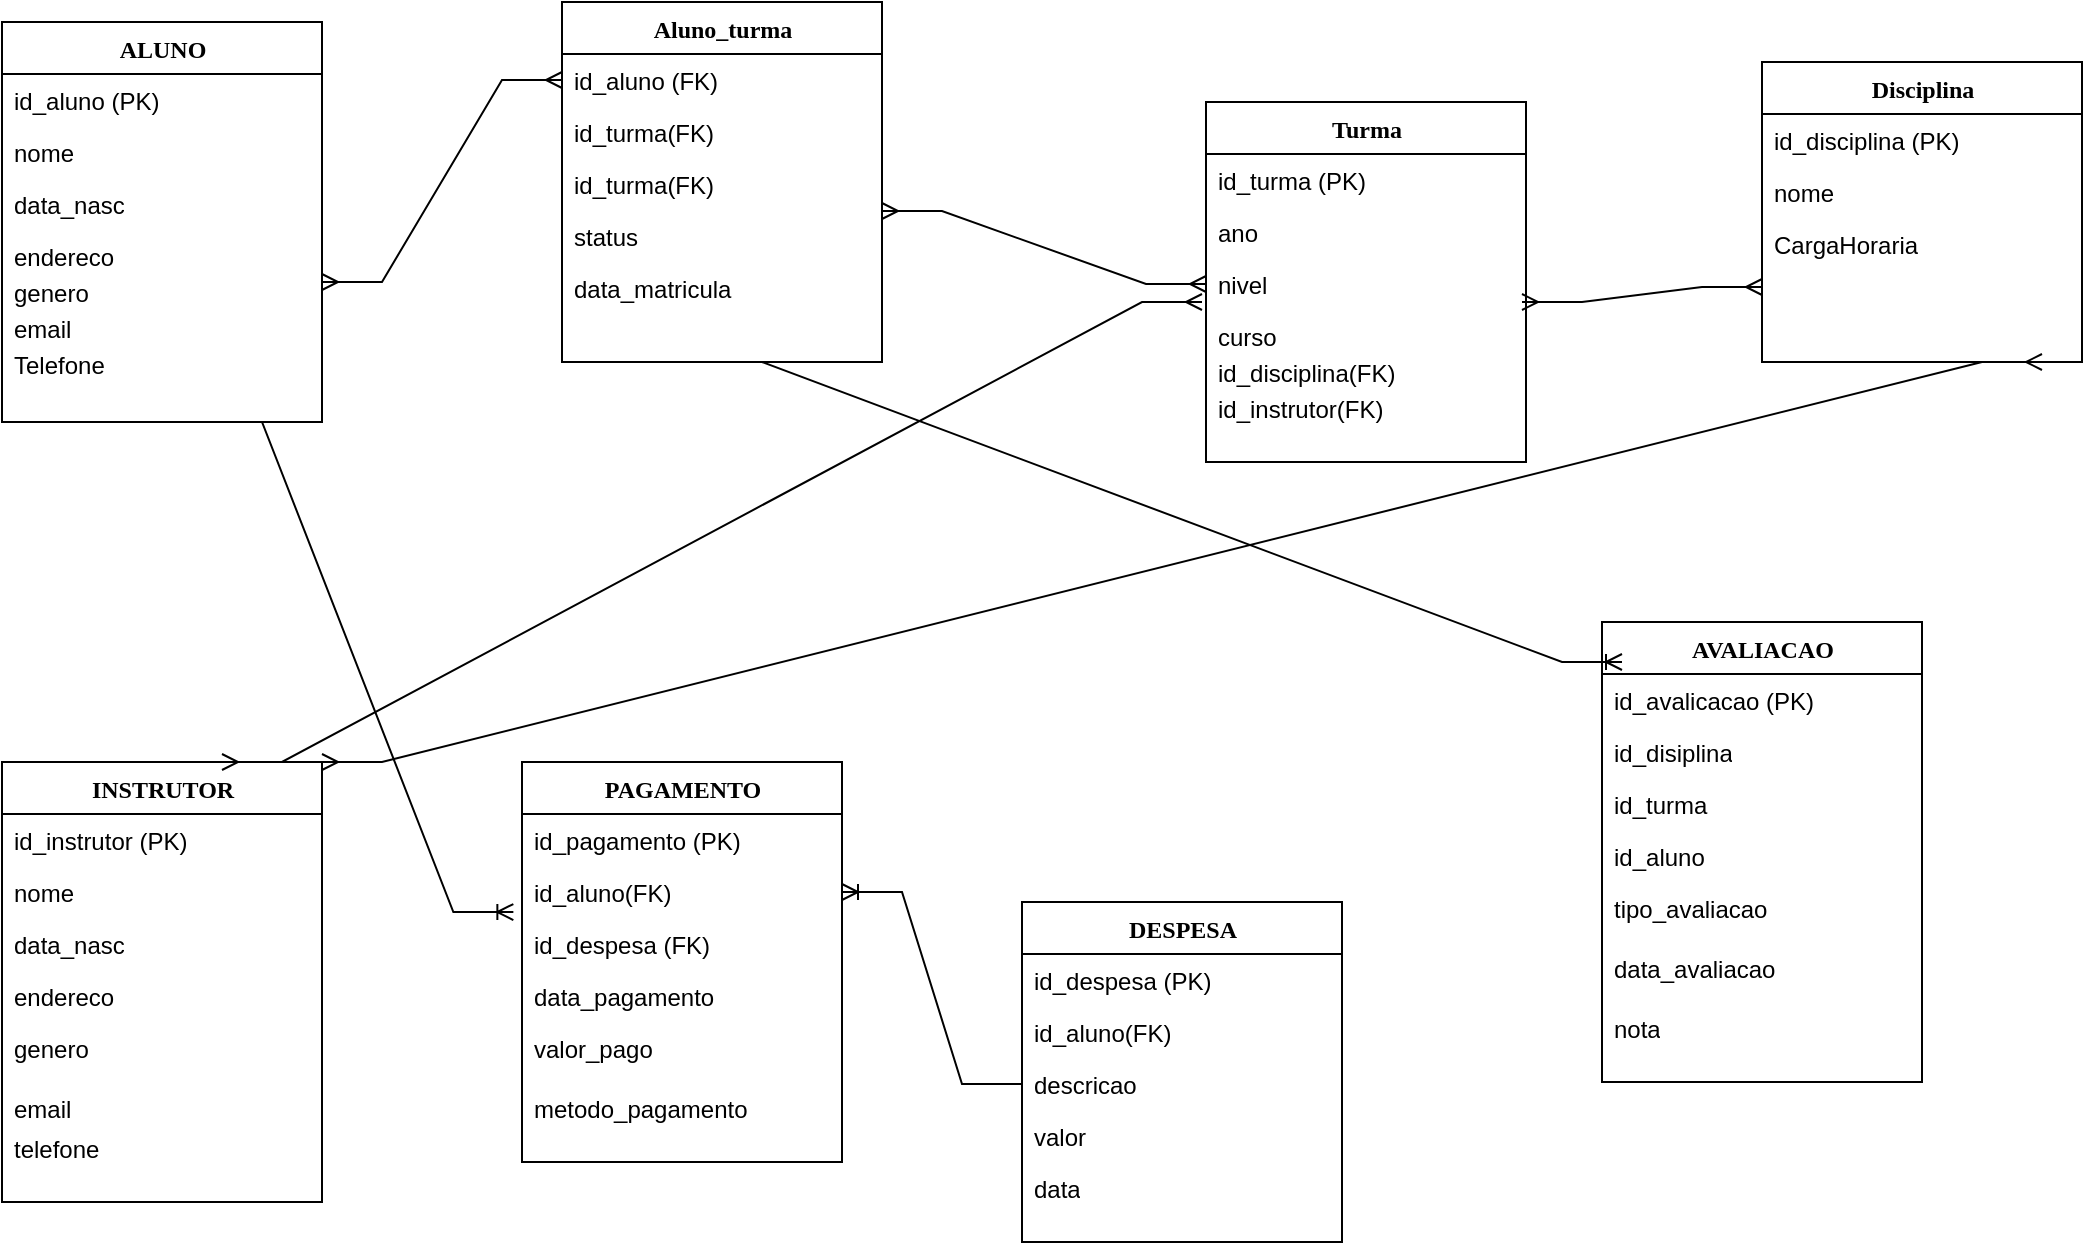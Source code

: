 <mxfile version="24.0.0" type="device">
  <diagram name="Page-1" id="6133507b-19e7-1e82-6fc7-422aa6c4b21f">
    <mxGraphModel dx="1153" dy="584" grid="1" gridSize="10" guides="1" tooltips="1" connect="1" arrows="1" fold="1" page="1" pageScale="1" pageWidth="1100" pageHeight="850" background="none" math="0" shadow="0">
      <root>
        <mxCell id="0" />
        <mxCell id="1" parent="0" />
        <mxCell id="78961159f06e98e8-17" value="ALUNO" style="swimlane;html=1;fontStyle=1;align=center;verticalAlign=top;childLayout=stackLayout;horizontal=1;startSize=26;horizontalStack=0;resizeParent=1;resizeLast=0;collapsible=1;marginBottom=0;swimlaneFillColor=#ffffff;rounded=0;shadow=0;comic=0;labelBackgroundColor=none;strokeWidth=1;fillColor=none;fontFamily=Verdana;fontSize=12" parent="1" vertex="1">
          <mxGeometry x="20" y="80" width="160" height="200" as="geometry" />
        </mxCell>
        <mxCell id="78961159f06e98e8-23" value="id_aluno (PK)" style="text;html=1;strokeColor=none;fillColor=none;align=left;verticalAlign=top;spacingLeft=4;spacingRight=4;whiteSpace=wrap;overflow=hidden;rotatable=0;points=[[0,0.5],[1,0.5]];portConstraint=eastwest;" parent="78961159f06e98e8-17" vertex="1">
          <mxGeometry y="26" width="160" height="26" as="geometry" />
        </mxCell>
        <mxCell id="78961159f06e98e8-24" value="nome" style="text;html=1;strokeColor=none;fillColor=none;align=left;verticalAlign=top;spacingLeft=4;spacingRight=4;whiteSpace=wrap;overflow=hidden;rotatable=0;points=[[0,0.5],[1,0.5]];portConstraint=eastwest;" parent="78961159f06e98e8-17" vertex="1">
          <mxGeometry y="52" width="160" height="26" as="geometry" />
        </mxCell>
        <mxCell id="V1msQjokPhdaHx1w4-Fk-2" value="data_nasc" style="text;html=1;strokeColor=none;fillColor=none;align=left;verticalAlign=top;spacingLeft=4;spacingRight=4;whiteSpace=wrap;overflow=hidden;rotatable=0;points=[[0,0.5],[1,0.5]];portConstraint=eastwest;" parent="78961159f06e98e8-17" vertex="1">
          <mxGeometry y="78" width="160" height="26" as="geometry" />
        </mxCell>
        <mxCell id="78961159f06e98e8-27" value="endereco" style="text;html=1;strokeColor=none;fillColor=none;align=left;verticalAlign=top;spacingLeft=4;spacingRight=4;whiteSpace=wrap;overflow=hidden;rotatable=0;points=[[0,0.5],[1,0.5]];portConstraint=eastwest;" parent="78961159f06e98e8-17" vertex="1">
          <mxGeometry y="104" width="160" height="18" as="geometry" />
        </mxCell>
        <mxCell id="TAvvutN5lUAvgrpDqa4a-1" value="genero" style="text;html=1;strokeColor=none;fillColor=none;align=left;verticalAlign=top;spacingLeft=4;spacingRight=4;whiteSpace=wrap;overflow=hidden;rotatable=0;points=[[0,0.5],[1,0.5]];portConstraint=eastwest;" parent="78961159f06e98e8-17" vertex="1">
          <mxGeometry y="122" width="160" height="18" as="geometry" />
        </mxCell>
        <mxCell id="TAvvutN5lUAvgrpDqa4a-2" value="email" style="text;html=1;strokeColor=none;fillColor=none;align=left;verticalAlign=top;spacingLeft=4;spacingRight=4;whiteSpace=wrap;overflow=hidden;rotatable=0;points=[[0,0.5],[1,0.5]];portConstraint=eastwest;" parent="78961159f06e98e8-17" vertex="1">
          <mxGeometry y="140" width="160" height="18" as="geometry" />
        </mxCell>
        <mxCell id="TAvvutN5lUAvgrpDqa4a-3" value="Telefone" style="text;html=1;strokeColor=none;fillColor=none;align=left;verticalAlign=top;spacingLeft=4;spacingRight=4;whiteSpace=wrap;overflow=hidden;rotatable=0;points=[[0,0.5],[1,0.5]];portConstraint=eastwest;" parent="78961159f06e98e8-17" vertex="1">
          <mxGeometry y="158" width="160" height="18" as="geometry" />
        </mxCell>
        <mxCell id="78961159f06e98e8-43" value="Aluno_turma" style="swimlane;html=1;fontStyle=1;align=center;verticalAlign=top;childLayout=stackLayout;horizontal=1;startSize=26;horizontalStack=0;resizeParent=1;resizeLast=0;collapsible=1;marginBottom=0;swimlaneFillColor=#ffffff;rounded=0;shadow=0;comic=0;labelBackgroundColor=none;strokeWidth=1;fillColor=none;fontFamily=Verdana;fontSize=12" parent="1" vertex="1">
          <mxGeometry x="300" y="70" width="160" height="180" as="geometry" />
        </mxCell>
        <mxCell id="78961159f06e98e8-44" value="id_aluno (FK)" style="text;html=1;strokeColor=none;fillColor=none;align=left;verticalAlign=top;spacingLeft=4;spacingRight=4;whiteSpace=wrap;overflow=hidden;rotatable=0;points=[[0,0.5],[1,0.5]];portConstraint=eastwest;" parent="78961159f06e98e8-43" vertex="1">
          <mxGeometry y="26" width="160" height="26" as="geometry" />
        </mxCell>
        <mxCell id="78961159f06e98e8-45" value="id_turma(FK)" style="text;html=1;strokeColor=none;fillColor=none;align=left;verticalAlign=top;spacingLeft=4;spacingRight=4;whiteSpace=wrap;overflow=hidden;rotatable=0;points=[[0,0.5],[1,0.5]];portConstraint=eastwest;" parent="78961159f06e98e8-43" vertex="1">
          <mxGeometry y="52" width="160" height="26" as="geometry" />
        </mxCell>
        <mxCell id="7b8OVjdKz0comoYao_ty-5" value="id_turma(FK)" style="text;html=1;strokeColor=none;fillColor=none;align=left;verticalAlign=top;spacingLeft=4;spacingRight=4;whiteSpace=wrap;overflow=hidden;rotatable=0;points=[[0,0.5],[1,0.5]];portConstraint=eastwest;" parent="78961159f06e98e8-43" vertex="1">
          <mxGeometry y="78" width="160" height="26" as="geometry" />
        </mxCell>
        <mxCell id="78961159f06e98e8-52" value="status" style="text;html=1;strokeColor=none;fillColor=none;align=left;verticalAlign=top;spacingLeft=4;spacingRight=4;whiteSpace=wrap;overflow=hidden;rotatable=0;points=[[0,0.5],[1,0.5]];portConstraint=eastwest;" parent="78961159f06e98e8-43" vertex="1">
          <mxGeometry y="104" width="160" height="26" as="geometry" />
        </mxCell>
        <mxCell id="7b8OVjdKz0comoYao_ty-6" value="data_matricula" style="text;html=1;strokeColor=none;fillColor=none;align=left;verticalAlign=top;spacingLeft=4;spacingRight=4;whiteSpace=wrap;overflow=hidden;rotatable=0;points=[[0,0.5],[1,0.5]];portConstraint=eastwest;" parent="78961159f06e98e8-43" vertex="1">
          <mxGeometry y="130" width="160" height="26" as="geometry" />
        </mxCell>
        <mxCell id="V1msQjokPhdaHx1w4-Fk-10" value="Turma" style="swimlane;html=1;fontStyle=1;align=center;verticalAlign=top;childLayout=stackLayout;horizontal=1;startSize=26;horizontalStack=0;resizeParent=1;resizeLast=0;collapsible=1;marginBottom=0;swimlaneFillColor=#ffffff;rounded=0;shadow=0;comic=0;labelBackgroundColor=none;strokeWidth=1;fillColor=none;fontFamily=Verdana;fontSize=12" parent="1" vertex="1">
          <mxGeometry x="622" y="120" width="160" height="180" as="geometry" />
        </mxCell>
        <mxCell id="V1msQjokPhdaHx1w4-Fk-11" value="id_turma (PK)" style="text;html=1;strokeColor=none;fillColor=none;align=left;verticalAlign=top;spacingLeft=4;spacingRight=4;whiteSpace=wrap;overflow=hidden;rotatable=0;points=[[0,0.5],[1,0.5]];portConstraint=eastwest;" parent="V1msQjokPhdaHx1w4-Fk-10" vertex="1">
          <mxGeometry y="26" width="160" height="26" as="geometry" />
        </mxCell>
        <mxCell id="V1msQjokPhdaHx1w4-Fk-12" value="ano" style="text;html=1;strokeColor=none;fillColor=none;align=left;verticalAlign=top;spacingLeft=4;spacingRight=4;whiteSpace=wrap;overflow=hidden;rotatable=0;points=[[0,0.5],[1,0.5]];portConstraint=eastwest;" parent="V1msQjokPhdaHx1w4-Fk-10" vertex="1">
          <mxGeometry y="52" width="160" height="26" as="geometry" />
        </mxCell>
        <mxCell id="V1msQjokPhdaHx1w4-Fk-13" value="nivel" style="text;html=1;strokeColor=none;fillColor=none;align=left;verticalAlign=top;spacingLeft=4;spacingRight=4;whiteSpace=wrap;overflow=hidden;rotatable=0;points=[[0,0.5],[1,0.5]];portConstraint=eastwest;" parent="V1msQjokPhdaHx1w4-Fk-10" vertex="1">
          <mxGeometry y="78" width="160" height="26" as="geometry" />
        </mxCell>
        <mxCell id="V1msQjokPhdaHx1w4-Fk-14" value="curso" style="text;html=1;strokeColor=none;fillColor=none;align=left;verticalAlign=top;spacingLeft=4;spacingRight=4;whiteSpace=wrap;overflow=hidden;rotatable=0;points=[[0,0.5],[1,0.5]];portConstraint=eastwest;" parent="V1msQjokPhdaHx1w4-Fk-10" vertex="1">
          <mxGeometry y="104" width="160" height="18" as="geometry" />
        </mxCell>
        <mxCell id="7b8OVjdKz0comoYao_ty-7" value="id_disciplina(FK)" style="text;html=1;strokeColor=none;fillColor=none;align=left;verticalAlign=top;spacingLeft=4;spacingRight=4;whiteSpace=wrap;overflow=hidden;rotatable=0;points=[[0,0.5],[1,0.5]];portConstraint=eastwest;" parent="V1msQjokPhdaHx1w4-Fk-10" vertex="1">
          <mxGeometry y="122" width="160" height="18" as="geometry" />
        </mxCell>
        <mxCell id="7b8OVjdKz0comoYao_ty-8" value="id_instrutor(FK)" style="text;html=1;strokeColor=none;fillColor=none;align=left;verticalAlign=top;spacingLeft=4;spacingRight=4;whiteSpace=wrap;overflow=hidden;rotatable=0;points=[[0,0.5],[1,0.5]];portConstraint=eastwest;" parent="V1msQjokPhdaHx1w4-Fk-10" vertex="1">
          <mxGeometry y="140" width="160" height="18" as="geometry" />
        </mxCell>
        <mxCell id="V1msQjokPhdaHx1w4-Fk-18" value="PAGAMENTO" style="swimlane;html=1;fontStyle=1;align=center;verticalAlign=top;childLayout=stackLayout;horizontal=1;startSize=26;horizontalStack=0;resizeParent=1;resizeLast=0;collapsible=1;marginBottom=0;swimlaneFillColor=#ffffff;rounded=0;shadow=0;comic=0;labelBackgroundColor=none;strokeWidth=1;fillColor=none;fontFamily=Verdana;fontSize=12" parent="1" vertex="1">
          <mxGeometry x="280" y="450" width="160" height="200" as="geometry" />
        </mxCell>
        <mxCell id="V1msQjokPhdaHx1w4-Fk-19" value="id_pagamento (PK)" style="text;html=1;strokeColor=none;fillColor=none;align=left;verticalAlign=top;spacingLeft=4;spacingRight=4;whiteSpace=wrap;overflow=hidden;rotatable=0;points=[[0,0.5],[1,0.5]];portConstraint=eastwest;" parent="V1msQjokPhdaHx1w4-Fk-18" vertex="1">
          <mxGeometry y="26" width="160" height="26" as="geometry" />
        </mxCell>
        <mxCell id="V1msQjokPhdaHx1w4-Fk-20" value="id_aluno(FK)" style="text;html=1;strokeColor=none;fillColor=none;align=left;verticalAlign=top;spacingLeft=4;spacingRight=4;whiteSpace=wrap;overflow=hidden;rotatable=0;points=[[0,0.5],[1,0.5]];portConstraint=eastwest;" parent="V1msQjokPhdaHx1w4-Fk-18" vertex="1">
          <mxGeometry y="52" width="160" height="26" as="geometry" />
        </mxCell>
        <mxCell id="V1msQjokPhdaHx1w4-Fk-21" value="id_despesa (FK)" style="text;html=1;strokeColor=none;fillColor=none;align=left;verticalAlign=top;spacingLeft=4;spacingRight=4;whiteSpace=wrap;overflow=hidden;rotatable=0;points=[[0,0.5],[1,0.5]];portConstraint=eastwest;" parent="V1msQjokPhdaHx1w4-Fk-18" vertex="1">
          <mxGeometry y="78" width="160" height="26" as="geometry" />
        </mxCell>
        <mxCell id="V1msQjokPhdaHx1w4-Fk-22" value="data_pagamento" style="text;html=1;strokeColor=none;fillColor=none;align=left;verticalAlign=top;spacingLeft=4;spacingRight=4;whiteSpace=wrap;overflow=hidden;rotatable=0;points=[[0,0.5],[1,0.5]];portConstraint=eastwest;" parent="V1msQjokPhdaHx1w4-Fk-18" vertex="1">
          <mxGeometry y="104" width="160" height="26" as="geometry" />
        </mxCell>
        <mxCell id="V1msQjokPhdaHx1w4-Fk-23" value="valor_pago" style="text;html=1;strokeColor=none;fillColor=none;align=left;verticalAlign=top;spacingLeft=4;spacingRight=4;whiteSpace=wrap;overflow=hidden;rotatable=0;points=[[0,0.5],[1,0.5]];portConstraint=eastwest;" parent="V1msQjokPhdaHx1w4-Fk-18" vertex="1">
          <mxGeometry y="130" width="160" height="30" as="geometry" />
        </mxCell>
        <mxCell id="V1msQjokPhdaHx1w4-Fk-24" value="metodo_pagamento" style="text;html=1;strokeColor=none;fillColor=none;align=left;verticalAlign=top;spacingLeft=4;spacingRight=4;whiteSpace=wrap;overflow=hidden;rotatable=0;points=[[0,0.5],[1,0.5]];portConstraint=eastwest;" parent="V1msQjokPhdaHx1w4-Fk-18" vertex="1">
          <mxGeometry y="160" width="160" height="20" as="geometry" />
        </mxCell>
        <mxCell id="V1msQjokPhdaHx1w4-Fk-25" value="DESPESA" style="swimlane;html=1;fontStyle=1;align=center;verticalAlign=top;childLayout=stackLayout;horizontal=1;startSize=26;horizontalStack=0;resizeParent=1;resizeLast=0;collapsible=1;marginBottom=0;swimlaneFillColor=#ffffff;rounded=0;shadow=0;comic=0;labelBackgroundColor=none;strokeWidth=1;fillColor=none;fontFamily=Verdana;fontSize=12" parent="1" vertex="1">
          <mxGeometry x="530" y="520" width="160" height="170" as="geometry" />
        </mxCell>
        <mxCell id="V1msQjokPhdaHx1w4-Fk-26" value="id_despesa (PK)" style="text;html=1;strokeColor=none;fillColor=none;align=left;verticalAlign=top;spacingLeft=4;spacingRight=4;whiteSpace=wrap;overflow=hidden;rotatable=0;points=[[0,0.5],[1,0.5]];portConstraint=eastwest;" parent="V1msQjokPhdaHx1w4-Fk-25" vertex="1">
          <mxGeometry y="26" width="160" height="26" as="geometry" />
        </mxCell>
        <mxCell id="V1msQjokPhdaHx1w4-Fk-27" value="id_aluno(FK)" style="text;html=1;strokeColor=none;fillColor=none;align=left;verticalAlign=top;spacingLeft=4;spacingRight=4;whiteSpace=wrap;overflow=hidden;rotatable=0;points=[[0,0.5],[1,0.5]];portConstraint=eastwest;" parent="V1msQjokPhdaHx1w4-Fk-25" vertex="1">
          <mxGeometry y="52" width="160" height="26" as="geometry" />
        </mxCell>
        <mxCell id="V1msQjokPhdaHx1w4-Fk-28" value="descricao" style="text;html=1;strokeColor=none;fillColor=none;align=left;verticalAlign=top;spacingLeft=4;spacingRight=4;whiteSpace=wrap;overflow=hidden;rotatable=0;points=[[0,0.5],[1,0.5]];portConstraint=eastwest;" parent="V1msQjokPhdaHx1w4-Fk-25" vertex="1">
          <mxGeometry y="78" width="160" height="26" as="geometry" />
        </mxCell>
        <mxCell id="V1msQjokPhdaHx1w4-Fk-29" value="valor" style="text;html=1;strokeColor=none;fillColor=none;align=left;verticalAlign=top;spacingLeft=4;spacingRight=4;whiteSpace=wrap;overflow=hidden;rotatable=0;points=[[0,0.5],[1,0.5]];portConstraint=eastwest;" parent="V1msQjokPhdaHx1w4-Fk-25" vertex="1">
          <mxGeometry y="104" width="160" height="26" as="geometry" />
        </mxCell>
        <mxCell id="V1msQjokPhdaHx1w4-Fk-30" value="data" style="text;html=1;strokeColor=none;fillColor=none;align=left;verticalAlign=top;spacingLeft=4;spacingRight=4;whiteSpace=wrap;overflow=hidden;rotatable=0;points=[[0,0.5],[1,0.5]];portConstraint=eastwest;" parent="V1msQjokPhdaHx1w4-Fk-25" vertex="1">
          <mxGeometry y="130" width="160" height="30" as="geometry" />
        </mxCell>
        <mxCell id="V1msQjokPhdaHx1w4-Fk-33" value="AVALIACAO" style="swimlane;html=1;fontStyle=1;align=center;verticalAlign=top;childLayout=stackLayout;horizontal=1;startSize=26;horizontalStack=0;resizeParent=1;resizeLast=0;collapsible=1;marginBottom=0;swimlaneFillColor=#ffffff;rounded=0;shadow=0;comic=0;labelBackgroundColor=none;strokeWidth=1;fillColor=none;fontFamily=Verdana;fontSize=12" parent="1" vertex="1">
          <mxGeometry x="820" y="380" width="160" height="230" as="geometry" />
        </mxCell>
        <mxCell id="V1msQjokPhdaHx1w4-Fk-34" value="id_avalicacao (PK)" style="text;html=1;strokeColor=none;fillColor=none;align=left;verticalAlign=top;spacingLeft=4;spacingRight=4;whiteSpace=wrap;overflow=hidden;rotatable=0;points=[[0,0.5],[1,0.5]];portConstraint=eastwest;" parent="V1msQjokPhdaHx1w4-Fk-33" vertex="1">
          <mxGeometry y="26" width="160" height="26" as="geometry" />
        </mxCell>
        <mxCell id="V1msQjokPhdaHx1w4-Fk-35" value="id_disiplina" style="text;html=1;strokeColor=none;fillColor=none;align=left;verticalAlign=top;spacingLeft=4;spacingRight=4;whiteSpace=wrap;overflow=hidden;rotatable=0;points=[[0,0.5],[1,0.5]];portConstraint=eastwest;" parent="V1msQjokPhdaHx1w4-Fk-33" vertex="1">
          <mxGeometry y="52" width="160" height="26" as="geometry" />
        </mxCell>
        <mxCell id="V1msQjokPhdaHx1w4-Fk-36" value="id_turma" style="text;html=1;strokeColor=none;fillColor=none;align=left;verticalAlign=top;spacingLeft=4;spacingRight=4;whiteSpace=wrap;overflow=hidden;rotatable=0;points=[[0,0.5],[1,0.5]];portConstraint=eastwest;" parent="V1msQjokPhdaHx1w4-Fk-33" vertex="1">
          <mxGeometry y="78" width="160" height="26" as="geometry" />
        </mxCell>
        <mxCell id="V1msQjokPhdaHx1w4-Fk-37" value="id_aluno" style="text;html=1;strokeColor=none;fillColor=none;align=left;verticalAlign=top;spacingLeft=4;spacingRight=4;whiteSpace=wrap;overflow=hidden;rotatable=0;points=[[0,0.5],[1,0.5]];portConstraint=eastwest;" parent="V1msQjokPhdaHx1w4-Fk-33" vertex="1">
          <mxGeometry y="104" width="160" height="26" as="geometry" />
        </mxCell>
        <mxCell id="V1msQjokPhdaHx1w4-Fk-38" value="tipo_avaliacao" style="text;html=1;strokeColor=none;fillColor=none;align=left;verticalAlign=top;spacingLeft=4;spacingRight=4;whiteSpace=wrap;overflow=hidden;rotatable=0;points=[[0,0.5],[1,0.5]];portConstraint=eastwest;" parent="V1msQjokPhdaHx1w4-Fk-33" vertex="1">
          <mxGeometry y="130" width="160" height="30" as="geometry" />
        </mxCell>
        <mxCell id="V1msQjokPhdaHx1w4-Fk-39" value="data_avaliacao" style="text;html=1;strokeColor=none;fillColor=none;align=left;verticalAlign=top;spacingLeft=4;spacingRight=4;whiteSpace=wrap;overflow=hidden;rotatable=0;points=[[0,0.5],[1,0.5]];portConstraint=eastwest;" parent="V1msQjokPhdaHx1w4-Fk-33" vertex="1">
          <mxGeometry y="160" width="160" height="30" as="geometry" />
        </mxCell>
        <mxCell id="V1msQjokPhdaHx1w4-Fk-41" value="nota" style="text;html=1;strokeColor=none;fillColor=none;align=left;verticalAlign=top;spacingLeft=4;spacingRight=4;whiteSpace=wrap;overflow=hidden;rotatable=0;points=[[0,0.5],[1,0.5]];portConstraint=eastwest;" parent="V1msQjokPhdaHx1w4-Fk-33" vertex="1">
          <mxGeometry y="190" width="160" height="30" as="geometry" />
        </mxCell>
        <mxCell id="TAvvutN5lUAvgrpDqa4a-4" value="INSTRUTOR" style="swimlane;html=1;fontStyle=1;align=center;verticalAlign=top;childLayout=stackLayout;horizontal=1;startSize=26;horizontalStack=0;resizeParent=1;resizeLast=0;collapsible=1;marginBottom=0;swimlaneFillColor=#ffffff;rounded=0;shadow=0;comic=0;labelBackgroundColor=none;strokeWidth=1;fillColor=none;fontFamily=Verdana;fontSize=12" parent="1" vertex="1">
          <mxGeometry x="20" y="450" width="160" height="220" as="geometry" />
        </mxCell>
        <mxCell id="TAvvutN5lUAvgrpDqa4a-5" value="id_instrutor (PK)" style="text;html=1;strokeColor=none;fillColor=none;align=left;verticalAlign=top;spacingLeft=4;spacingRight=4;whiteSpace=wrap;overflow=hidden;rotatable=0;points=[[0,0.5],[1,0.5]];portConstraint=eastwest;" parent="TAvvutN5lUAvgrpDqa4a-4" vertex="1">
          <mxGeometry y="26" width="160" height="26" as="geometry" />
        </mxCell>
        <mxCell id="TAvvutN5lUAvgrpDqa4a-6" value="nome" style="text;html=1;strokeColor=none;fillColor=none;align=left;verticalAlign=top;spacingLeft=4;spacingRight=4;whiteSpace=wrap;overflow=hidden;rotatable=0;points=[[0,0.5],[1,0.5]];portConstraint=eastwest;" parent="TAvvutN5lUAvgrpDqa4a-4" vertex="1">
          <mxGeometry y="52" width="160" height="26" as="geometry" />
        </mxCell>
        <mxCell id="TAvvutN5lUAvgrpDqa4a-7" value="data_nasc" style="text;html=1;strokeColor=none;fillColor=none;align=left;verticalAlign=top;spacingLeft=4;spacingRight=4;whiteSpace=wrap;overflow=hidden;rotatable=0;points=[[0,0.5],[1,0.5]];portConstraint=eastwest;" parent="TAvvutN5lUAvgrpDqa4a-4" vertex="1">
          <mxGeometry y="78" width="160" height="26" as="geometry" />
        </mxCell>
        <mxCell id="TAvvutN5lUAvgrpDqa4a-8" value="endereco" style="text;html=1;strokeColor=none;fillColor=none;align=left;verticalAlign=top;spacingLeft=4;spacingRight=4;whiteSpace=wrap;overflow=hidden;rotatable=0;points=[[0,0.5],[1,0.5]];portConstraint=eastwest;" parent="TAvvutN5lUAvgrpDqa4a-4" vertex="1">
          <mxGeometry y="104" width="160" height="26" as="geometry" />
        </mxCell>
        <mxCell id="TAvvutN5lUAvgrpDqa4a-9" value="genero" style="text;html=1;strokeColor=none;fillColor=none;align=left;verticalAlign=top;spacingLeft=4;spacingRight=4;whiteSpace=wrap;overflow=hidden;rotatable=0;points=[[0,0.5],[1,0.5]];portConstraint=eastwest;" parent="TAvvutN5lUAvgrpDqa4a-4" vertex="1">
          <mxGeometry y="130" width="160" height="30" as="geometry" />
        </mxCell>
        <mxCell id="TAvvutN5lUAvgrpDqa4a-10" value="email" style="text;html=1;strokeColor=none;fillColor=none;align=left;verticalAlign=top;spacingLeft=4;spacingRight=4;whiteSpace=wrap;overflow=hidden;rotatable=0;points=[[0,0.5],[1,0.5]];portConstraint=eastwest;" parent="TAvvutN5lUAvgrpDqa4a-4" vertex="1">
          <mxGeometry y="160" width="160" height="20" as="geometry" />
        </mxCell>
        <mxCell id="TAvvutN5lUAvgrpDqa4a-11" value="telefone" style="text;html=1;strokeColor=none;fillColor=none;align=left;verticalAlign=top;spacingLeft=4;spacingRight=4;whiteSpace=wrap;overflow=hidden;rotatable=0;points=[[0,0.5],[1,0.5]];portConstraint=eastwest;" parent="TAvvutN5lUAvgrpDqa4a-4" vertex="1">
          <mxGeometry y="180" width="160" height="20" as="geometry" />
        </mxCell>
        <mxCell id="Cg-EbYOPxIWwv9KP44Yr-1" value="Disciplina" style="swimlane;html=1;fontStyle=1;align=center;verticalAlign=top;childLayout=stackLayout;horizontal=1;startSize=26;horizontalStack=0;resizeParent=1;resizeLast=0;collapsible=1;marginBottom=0;swimlaneFillColor=#ffffff;rounded=0;shadow=0;comic=0;labelBackgroundColor=none;strokeWidth=1;fillColor=none;fontFamily=Verdana;fontSize=12" parent="1" vertex="1">
          <mxGeometry x="900" y="100" width="160" height="150" as="geometry" />
        </mxCell>
        <mxCell id="Cg-EbYOPxIWwv9KP44Yr-2" value="id_disciplina (PK)" style="text;html=1;strokeColor=none;fillColor=none;align=left;verticalAlign=top;spacingLeft=4;spacingRight=4;whiteSpace=wrap;overflow=hidden;rotatable=0;points=[[0,0.5],[1,0.5]];portConstraint=eastwest;" parent="Cg-EbYOPxIWwv9KP44Yr-1" vertex="1">
          <mxGeometry y="26" width="160" height="26" as="geometry" />
        </mxCell>
        <mxCell id="Cg-EbYOPxIWwv9KP44Yr-3" value="nome" style="text;html=1;strokeColor=none;fillColor=none;align=left;verticalAlign=top;spacingLeft=4;spacingRight=4;whiteSpace=wrap;overflow=hidden;rotatable=0;points=[[0,0.5],[1,0.5]];portConstraint=eastwest;" parent="Cg-EbYOPxIWwv9KP44Yr-1" vertex="1">
          <mxGeometry y="52" width="160" height="26" as="geometry" />
        </mxCell>
        <mxCell id="Cg-EbYOPxIWwv9KP44Yr-4" value="CargaHoraria" style="text;html=1;strokeColor=none;fillColor=none;align=left;verticalAlign=top;spacingLeft=4;spacingRight=4;whiteSpace=wrap;overflow=hidden;rotatable=0;points=[[0,0.5],[1,0.5]];portConstraint=eastwest;" parent="Cg-EbYOPxIWwv9KP44Yr-1" vertex="1">
          <mxGeometry y="78" width="160" height="26" as="geometry" />
        </mxCell>
        <mxCell id="7b8OVjdKz0comoYao_ty-1" value="" style="edgeStyle=entityRelationEdgeStyle;fontSize=12;html=1;endArrow=ERmany;startArrow=ERmany;rounded=0;entryX=0;entryY=0.5;entryDx=0;entryDy=0;" parent="1" target="78961159f06e98e8-44" edge="1">
          <mxGeometry width="100" height="100" relative="1" as="geometry">
            <mxPoint x="180" y="210" as="sourcePoint" />
            <mxPoint x="280" y="110" as="targetPoint" />
          </mxGeometry>
        </mxCell>
        <mxCell id="7b8OVjdKz0comoYao_ty-2" value="" style="edgeStyle=entityRelationEdgeStyle;fontSize=12;html=1;endArrow=ERmany;startArrow=ERmany;rounded=0;entryX=0;entryY=0.5;entryDx=0;entryDy=0;" parent="1" target="V1msQjokPhdaHx1w4-Fk-13" edge="1">
          <mxGeometry width="100" height="100" relative="1" as="geometry">
            <mxPoint x="460" y="174.5" as="sourcePoint" />
            <mxPoint x="630" y="175.5" as="targetPoint" />
          </mxGeometry>
        </mxCell>
        <mxCell id="7b8OVjdKz0comoYao_ty-3" value="" style="edgeStyle=entityRelationEdgeStyle;fontSize=12;html=1;endArrow=ERmany;startArrow=ERmany;rounded=0;entryX=0;entryY=0.75;entryDx=0;entryDy=0;" parent="1" target="Cg-EbYOPxIWwv9KP44Yr-1" edge="1">
          <mxGeometry width="100" height="100" relative="1" as="geometry">
            <mxPoint x="780" y="220" as="sourcePoint" />
            <mxPoint x="880" y="120" as="targetPoint" />
          </mxGeometry>
        </mxCell>
        <mxCell id="7b8OVjdKz0comoYao_ty-4" value="" style="edgeStyle=entityRelationEdgeStyle;fontSize=12;html=1;endArrow=ERmany;startArrow=ERmany;rounded=0;" parent="1" edge="1">
          <mxGeometry width="100" height="100" relative="1" as="geometry">
            <mxPoint x="130" y="450" as="sourcePoint" />
            <mxPoint x="620" y="220" as="targetPoint" />
          </mxGeometry>
        </mxCell>
        <mxCell id="BbOwIfe60e3onLgQALe2-2" value="" style="edgeStyle=entityRelationEdgeStyle;fontSize=12;html=1;endArrow=ERoneToMany;rounded=0;entryX=-0.027;entryY=-0.115;entryDx=0;entryDy=0;entryPerimeter=0;" edge="1" parent="1" target="V1msQjokPhdaHx1w4-Fk-21">
          <mxGeometry width="100" height="100" relative="1" as="geometry">
            <mxPoint x="120" y="280" as="sourcePoint" />
            <mxPoint x="300" y="320" as="targetPoint" />
          </mxGeometry>
        </mxCell>
        <mxCell id="BbOwIfe60e3onLgQALe2-3" value="" style="edgeStyle=entityRelationEdgeStyle;fontSize=12;html=1;endArrow=ERoneToMany;rounded=0;entryX=1;entryY=0.5;entryDx=0;entryDy=0;exitX=0;exitY=0.5;exitDx=0;exitDy=0;" edge="1" parent="1" source="V1msQjokPhdaHx1w4-Fk-28" target="V1msQjokPhdaHx1w4-Fk-20">
          <mxGeometry width="100" height="100" relative="1" as="geometry">
            <mxPoint x="460" y="610" as="sourcePoint" />
            <mxPoint x="560" y="510" as="targetPoint" />
          </mxGeometry>
        </mxCell>
        <mxCell id="BbOwIfe60e3onLgQALe2-4" value="" style="edgeStyle=entityRelationEdgeStyle;fontSize=12;html=1;endArrow=ERmany;startArrow=ERmany;rounded=0;exitX=1;exitY=0;exitDx=0;exitDy=0;" edge="1" parent="1" source="TAvvutN5lUAvgrpDqa4a-4">
          <mxGeometry width="100" height="100" relative="1" as="geometry">
            <mxPoint x="820" y="320" as="sourcePoint" />
            <mxPoint x="1040" y="250" as="targetPoint" />
            <Array as="points">
              <mxPoint x="630" y="380" />
            </Array>
          </mxGeometry>
        </mxCell>
        <mxCell id="BbOwIfe60e3onLgQALe2-5" value="" style="edgeStyle=entityRelationEdgeStyle;fontSize=12;html=1;endArrow=ERoneToMany;rounded=0;" edge="1" parent="1">
          <mxGeometry width="100" height="100" relative="1" as="geometry">
            <mxPoint x="370" y="250" as="sourcePoint" />
            <mxPoint x="830" y="400" as="targetPoint" />
          </mxGeometry>
        </mxCell>
      </root>
    </mxGraphModel>
  </diagram>
</mxfile>
